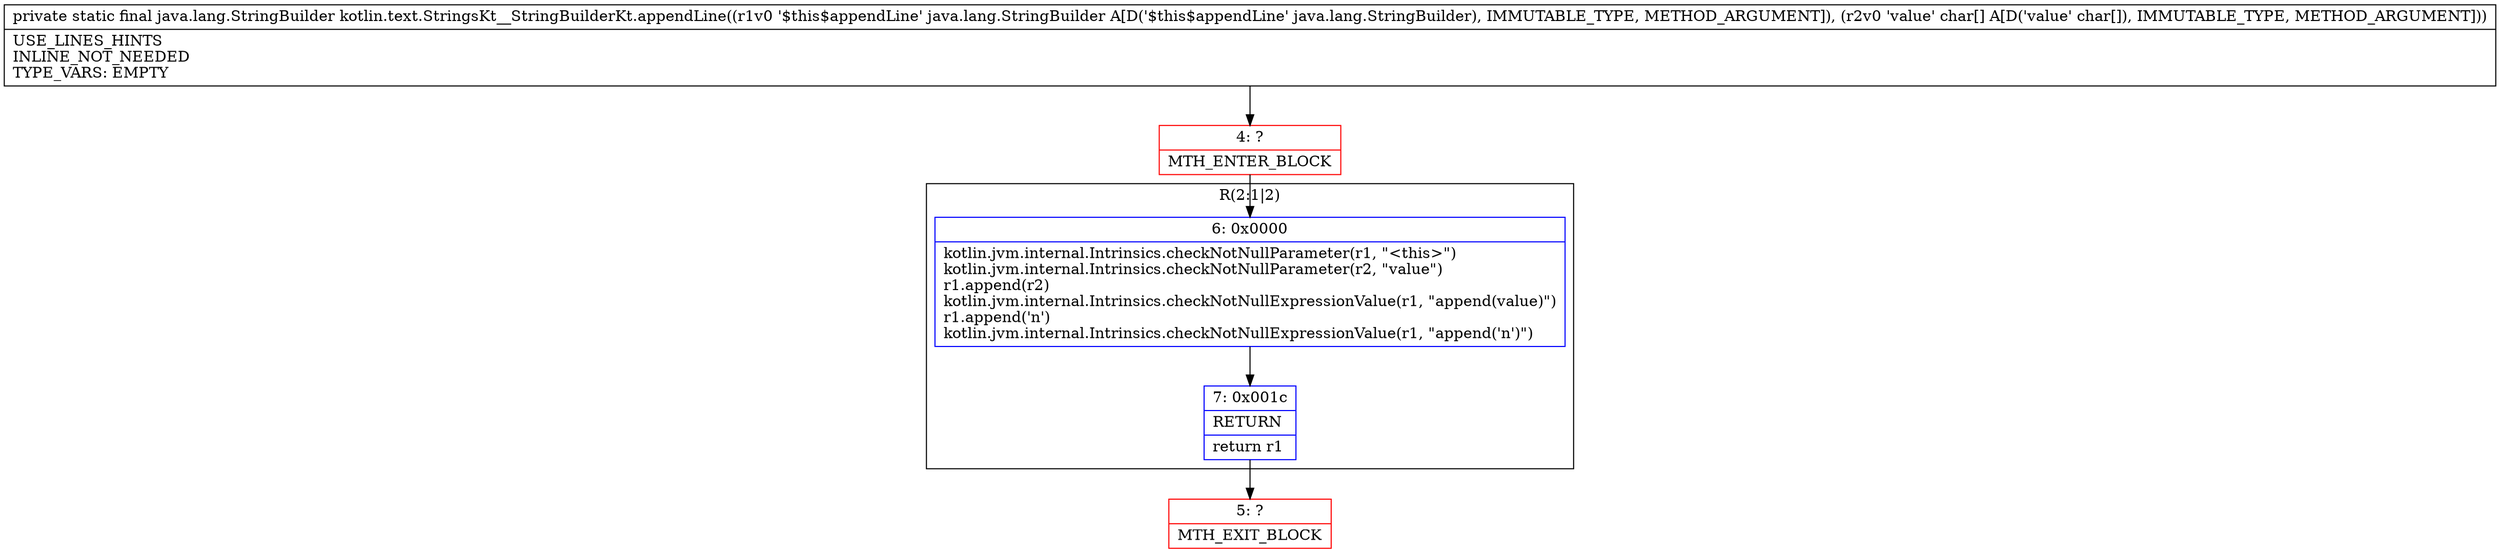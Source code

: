 digraph "CFG forkotlin.text.StringsKt__StringBuilderKt.appendLine(Ljava\/lang\/StringBuilder;[C)Ljava\/lang\/StringBuilder;" {
subgraph cluster_Region_1421559633 {
label = "R(2:1|2)";
node [shape=record,color=blue];
Node_6 [shape=record,label="{6\:\ 0x0000|kotlin.jvm.internal.Intrinsics.checkNotNullParameter(r1, \"\<this\>\")\lkotlin.jvm.internal.Intrinsics.checkNotNullParameter(r2, \"value\")\lr1.append(r2)\lkotlin.jvm.internal.Intrinsics.checkNotNullExpressionValue(r1, \"append(value)\")\lr1.append('n')\lkotlin.jvm.internal.Intrinsics.checkNotNullExpressionValue(r1, \"append('n')\")\l}"];
Node_7 [shape=record,label="{7\:\ 0x001c|RETURN\l|return r1\l}"];
}
Node_4 [shape=record,color=red,label="{4\:\ ?|MTH_ENTER_BLOCK\l}"];
Node_5 [shape=record,color=red,label="{5\:\ ?|MTH_EXIT_BLOCK\l}"];
MethodNode[shape=record,label="{private static final java.lang.StringBuilder kotlin.text.StringsKt__StringBuilderKt.appendLine((r1v0 '$this$appendLine' java.lang.StringBuilder A[D('$this$appendLine' java.lang.StringBuilder), IMMUTABLE_TYPE, METHOD_ARGUMENT]), (r2v0 'value' char[] A[D('value' char[]), IMMUTABLE_TYPE, METHOD_ARGUMENT]))  | USE_LINES_HINTS\lINLINE_NOT_NEEDED\lTYPE_VARS: EMPTY\l}"];
MethodNode -> Node_4;Node_6 -> Node_7;
Node_7 -> Node_5;
Node_4 -> Node_6;
}

